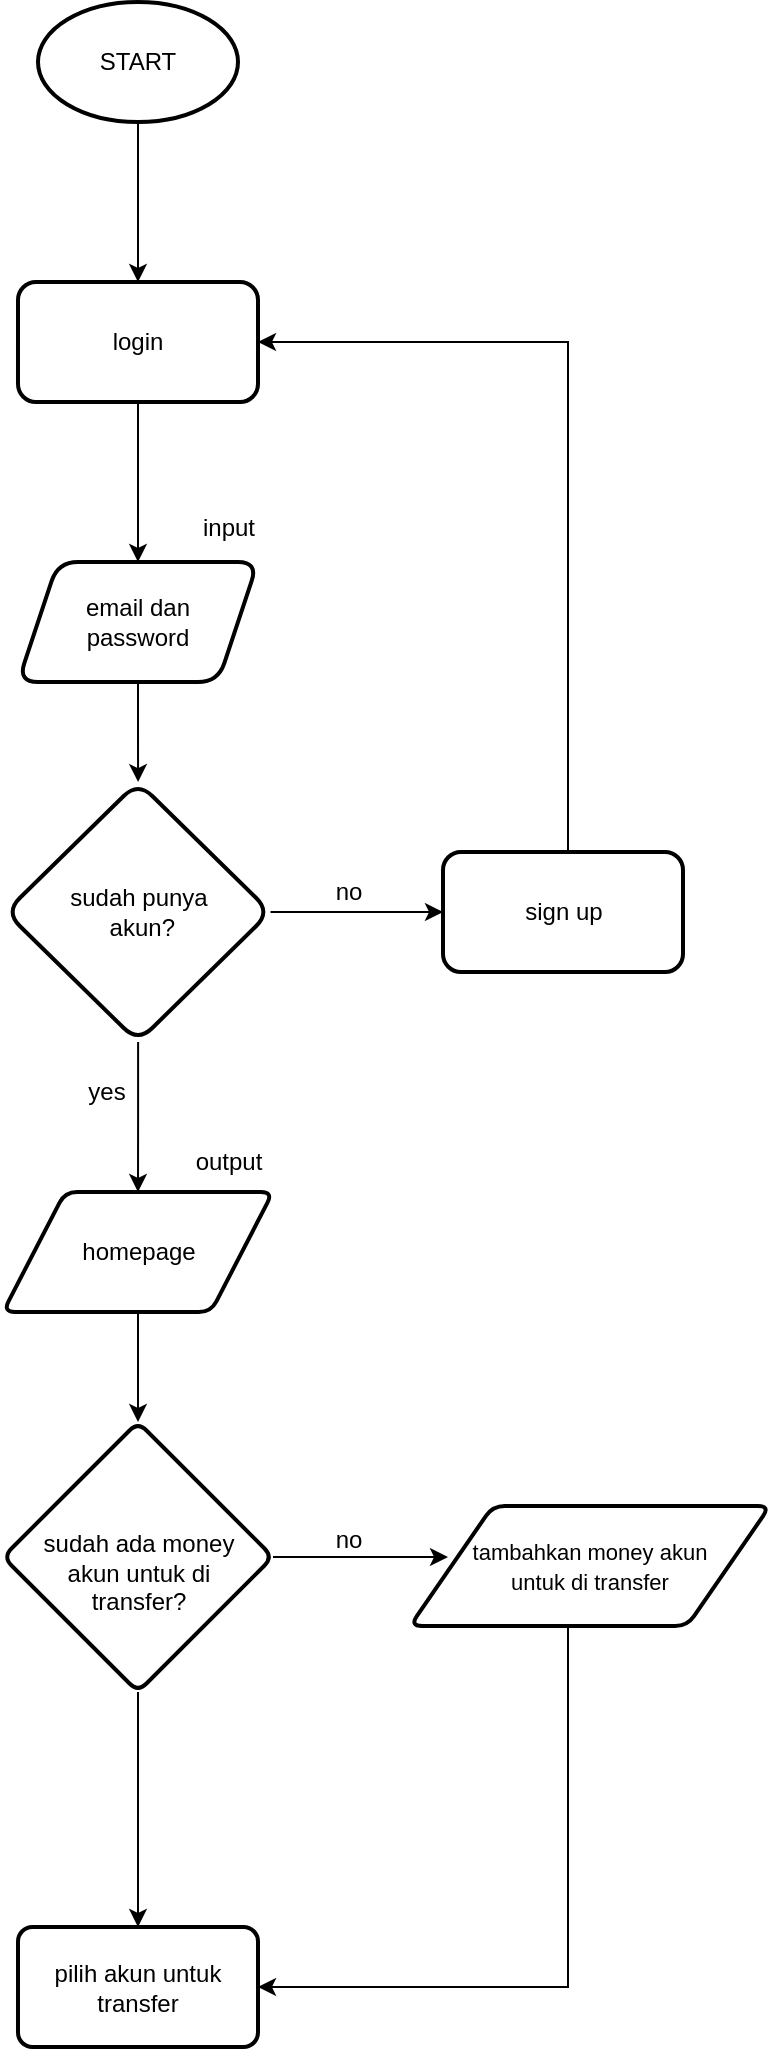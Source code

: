 <mxfile version="22.1.21" type="github">
  <diagram name="Page-1" id="yAfbLkgvd0ye9uTe8iZY">
    <mxGraphModel dx="733" dy="383" grid="1" gridSize="10" guides="1" tooltips="1" connect="1" arrows="1" fold="1" page="1" pageScale="1" pageWidth="850" pageHeight="1100" math="0" shadow="0">
      <root>
        <mxCell id="0" />
        <mxCell id="1" parent="0" />
        <mxCell id="BLV9zEJ2628pvFy6-XPy-5" value="" style="edgeStyle=orthogonalEdgeStyle;rounded=0;orthogonalLoop=1;jettySize=auto;html=1;" edge="1" parent="1" source="BLV9zEJ2628pvFy6-XPy-2" target="BLV9zEJ2628pvFy6-XPy-4">
          <mxGeometry relative="1" as="geometry" />
        </mxCell>
        <mxCell id="BLV9zEJ2628pvFy6-XPy-2" value="START" style="strokeWidth=2;html=1;shape=mxgraph.flowchart.start_1;whiteSpace=wrap;" vertex="1" parent="1">
          <mxGeometry x="325" y="20" width="100" height="60" as="geometry" />
        </mxCell>
        <mxCell id="BLV9zEJ2628pvFy6-XPy-7" value="" style="edgeStyle=orthogonalEdgeStyle;rounded=0;orthogonalLoop=1;jettySize=auto;html=1;" edge="1" parent="1" source="BLV9zEJ2628pvFy6-XPy-4" target="BLV9zEJ2628pvFy6-XPy-6">
          <mxGeometry relative="1" as="geometry" />
        </mxCell>
        <mxCell id="BLV9zEJ2628pvFy6-XPy-4" value="login" style="rounded=1;whiteSpace=wrap;html=1;strokeWidth=2;" vertex="1" parent="1">
          <mxGeometry x="315" y="160" width="120" height="60" as="geometry" />
        </mxCell>
        <mxCell id="BLV9zEJ2628pvFy6-XPy-9" value="" style="edgeStyle=orthogonalEdgeStyle;rounded=0;orthogonalLoop=1;jettySize=auto;html=1;" edge="1" parent="1" source="BLV9zEJ2628pvFy6-XPy-6" target="BLV9zEJ2628pvFy6-XPy-8">
          <mxGeometry relative="1" as="geometry" />
        </mxCell>
        <mxCell id="BLV9zEJ2628pvFy6-XPy-6" value="email dan &lt;br&gt;password" style="shape=parallelogram;perimeter=parallelogramPerimeter;whiteSpace=wrap;html=1;fixedSize=1;rounded=1;strokeWidth=2;" vertex="1" parent="1">
          <mxGeometry x="315" y="300" width="120" height="60" as="geometry" />
        </mxCell>
        <mxCell id="BLV9zEJ2628pvFy6-XPy-11" value="" style="edgeStyle=orthogonalEdgeStyle;rounded=0;orthogonalLoop=1;jettySize=auto;html=1;" edge="1" parent="1" source="BLV9zEJ2628pvFy6-XPy-8" target="BLV9zEJ2628pvFy6-XPy-10">
          <mxGeometry relative="1" as="geometry" />
        </mxCell>
        <mxCell id="BLV9zEJ2628pvFy6-XPy-26" value="" style="edgeStyle=orthogonalEdgeStyle;rounded=0;orthogonalLoop=1;jettySize=auto;html=1;" edge="1" parent="1" source="BLV9zEJ2628pvFy6-XPy-8" target="BLV9zEJ2628pvFy6-XPy-29">
          <mxGeometry relative="1" as="geometry">
            <mxPoint x="375" y="645" as="targetPoint" />
          </mxGeometry>
        </mxCell>
        <mxCell id="BLV9zEJ2628pvFy6-XPy-8" value="sudah punya&lt;br&gt;&amp;nbsp;akun?" style="rhombus;whiteSpace=wrap;html=1;rounded=1;strokeWidth=2;" vertex="1" parent="1">
          <mxGeometry x="308.75" y="410" width="132.5" height="130" as="geometry" />
        </mxCell>
        <mxCell id="BLV9zEJ2628pvFy6-XPy-10" value="sign up" style="rounded=1;whiteSpace=wrap;html=1;strokeWidth=2;" vertex="1" parent="1">
          <mxGeometry x="527.5" y="445" width="120" height="60" as="geometry" />
        </mxCell>
        <mxCell id="BLV9zEJ2628pvFy6-XPy-20" style="rounded=0;orthogonalLoop=1;jettySize=auto;html=1;edgeStyle=elbowEdgeStyle;entryX=1;entryY=0.5;entryDx=0;entryDy=0;" edge="1" parent="1" source="BLV9zEJ2628pvFy6-XPy-10" target="BLV9zEJ2628pvFy6-XPy-4">
          <mxGeometry relative="1" as="geometry">
            <mxPoint x="460" y="180" as="targetPoint" />
            <Array as="points">
              <mxPoint x="590" y="330" />
            </Array>
          </mxGeometry>
        </mxCell>
        <mxCell id="BLV9zEJ2628pvFy6-XPy-37" value="" style="edgeStyle=orthogonalEdgeStyle;rounded=0;orthogonalLoop=1;jettySize=auto;html=1;" edge="1" parent="1" source="BLV9zEJ2628pvFy6-XPy-29" target="BLV9zEJ2628pvFy6-XPy-36">
          <mxGeometry relative="1" as="geometry" />
        </mxCell>
        <mxCell id="BLV9zEJ2628pvFy6-XPy-29" value="homepage" style="shape=parallelogram;html=1;strokeWidth=2;perimeter=parallelogramPerimeter;whiteSpace=wrap;rounded=1;arcSize=12;size=0.23;" vertex="1" parent="1">
          <mxGeometry x="307.5" y="615" width="135" height="60" as="geometry" />
        </mxCell>
        <mxCell id="BLV9zEJ2628pvFy6-XPy-32" value="output" style="text;html=1;align=center;verticalAlign=middle;resizable=0;points=[];autosize=1;strokeColor=none;fillColor=none;" vertex="1" parent="1">
          <mxGeometry x="390" y="585" width="60" height="30" as="geometry" />
        </mxCell>
        <mxCell id="BLV9zEJ2628pvFy6-XPy-33" value="input" style="text;html=1;align=center;verticalAlign=middle;resizable=0;points=[];autosize=1;strokeColor=none;fillColor=none;" vertex="1" parent="1">
          <mxGeometry x="395" y="268" width="50" height="30" as="geometry" />
        </mxCell>
        <mxCell id="BLV9zEJ2628pvFy6-XPy-34" value="no" style="text;html=1;align=center;verticalAlign=middle;resizable=0;points=[];autosize=1;strokeColor=none;fillColor=none;" vertex="1" parent="1">
          <mxGeometry x="460" y="450" width="40" height="30" as="geometry" />
        </mxCell>
        <mxCell id="BLV9zEJ2628pvFy6-XPy-35" value="yes" style="text;html=1;align=center;verticalAlign=middle;resizable=0;points=[];autosize=1;strokeColor=none;fillColor=none;" vertex="1" parent="1">
          <mxGeometry x="339" y="550" width="40" height="30" as="geometry" />
        </mxCell>
        <mxCell id="BLV9zEJ2628pvFy6-XPy-39" value="" style="edgeStyle=orthogonalEdgeStyle;rounded=0;orthogonalLoop=1;jettySize=auto;html=1;" edge="1" parent="1" source="BLV9zEJ2628pvFy6-XPy-36">
          <mxGeometry relative="1" as="geometry">
            <mxPoint x="530" y="797.5" as="targetPoint" />
          </mxGeometry>
        </mxCell>
        <mxCell id="BLV9zEJ2628pvFy6-XPy-44" value="" style="edgeStyle=orthogonalEdgeStyle;rounded=0;orthogonalLoop=1;jettySize=auto;html=1;" edge="1" parent="1" source="BLV9zEJ2628pvFy6-XPy-36" target="BLV9zEJ2628pvFy6-XPy-43">
          <mxGeometry relative="1" as="geometry" />
        </mxCell>
        <mxCell id="BLV9zEJ2628pvFy6-XPy-36" value="&lt;font style=&quot;font-size: 12px;&quot;&gt;&lt;br&gt;sudah ada money &lt;br&gt;akun untuk di &lt;br&gt;transfer?&lt;/font&gt;" style="rhombus;whiteSpace=wrap;html=1;strokeWidth=2;rounded=1;arcSize=12;" vertex="1" parent="1">
          <mxGeometry x="307.5" y="730" width="135" height="135" as="geometry" />
        </mxCell>
        <mxCell id="BLV9zEJ2628pvFy6-XPy-42" value="" style="edgeStyle=elbowEdgeStyle;rounded=0;orthogonalLoop=1;jettySize=auto;html=1;" edge="1" parent="1" target="BLV9zEJ2628pvFy6-XPy-43">
          <mxGeometry relative="1" as="geometry">
            <mxPoint x="590" y="827.5" as="sourcePoint" />
            <mxPoint x="590" y="1020" as="targetPoint" />
            <Array as="points">
              <mxPoint x="590" y="940" />
            </Array>
          </mxGeometry>
        </mxCell>
        <mxCell id="BLV9zEJ2628pvFy6-XPy-40" value="no" style="text;html=1;align=center;verticalAlign=middle;resizable=0;points=[];autosize=1;strokeColor=none;fillColor=none;" vertex="1" parent="1">
          <mxGeometry x="460" y="774" width="40" height="30" as="geometry" />
        </mxCell>
        <mxCell id="BLV9zEJ2628pvFy6-XPy-43" value="pilih akun untuk transfer" style="rounded=1;whiteSpace=wrap;html=1;strokeWidth=2;arcSize=12;" vertex="1" parent="1">
          <mxGeometry x="315" y="982.5" width="120" height="60" as="geometry" />
        </mxCell>
        <mxCell id="BLV9zEJ2628pvFy6-XPy-45" value="&lt;font style=&quot;font-size: 11px;&quot;&gt;tambahkan money akun&lt;br&gt;untuk di transfer&lt;/font&gt;" style="shape=parallelogram;html=1;strokeWidth=2;perimeter=parallelogramPerimeter;whiteSpace=wrap;rounded=1;arcSize=12;size=0.23;" vertex="1" parent="1">
          <mxGeometry x="511" y="772" width="180" height="60" as="geometry" />
        </mxCell>
      </root>
    </mxGraphModel>
  </diagram>
</mxfile>
